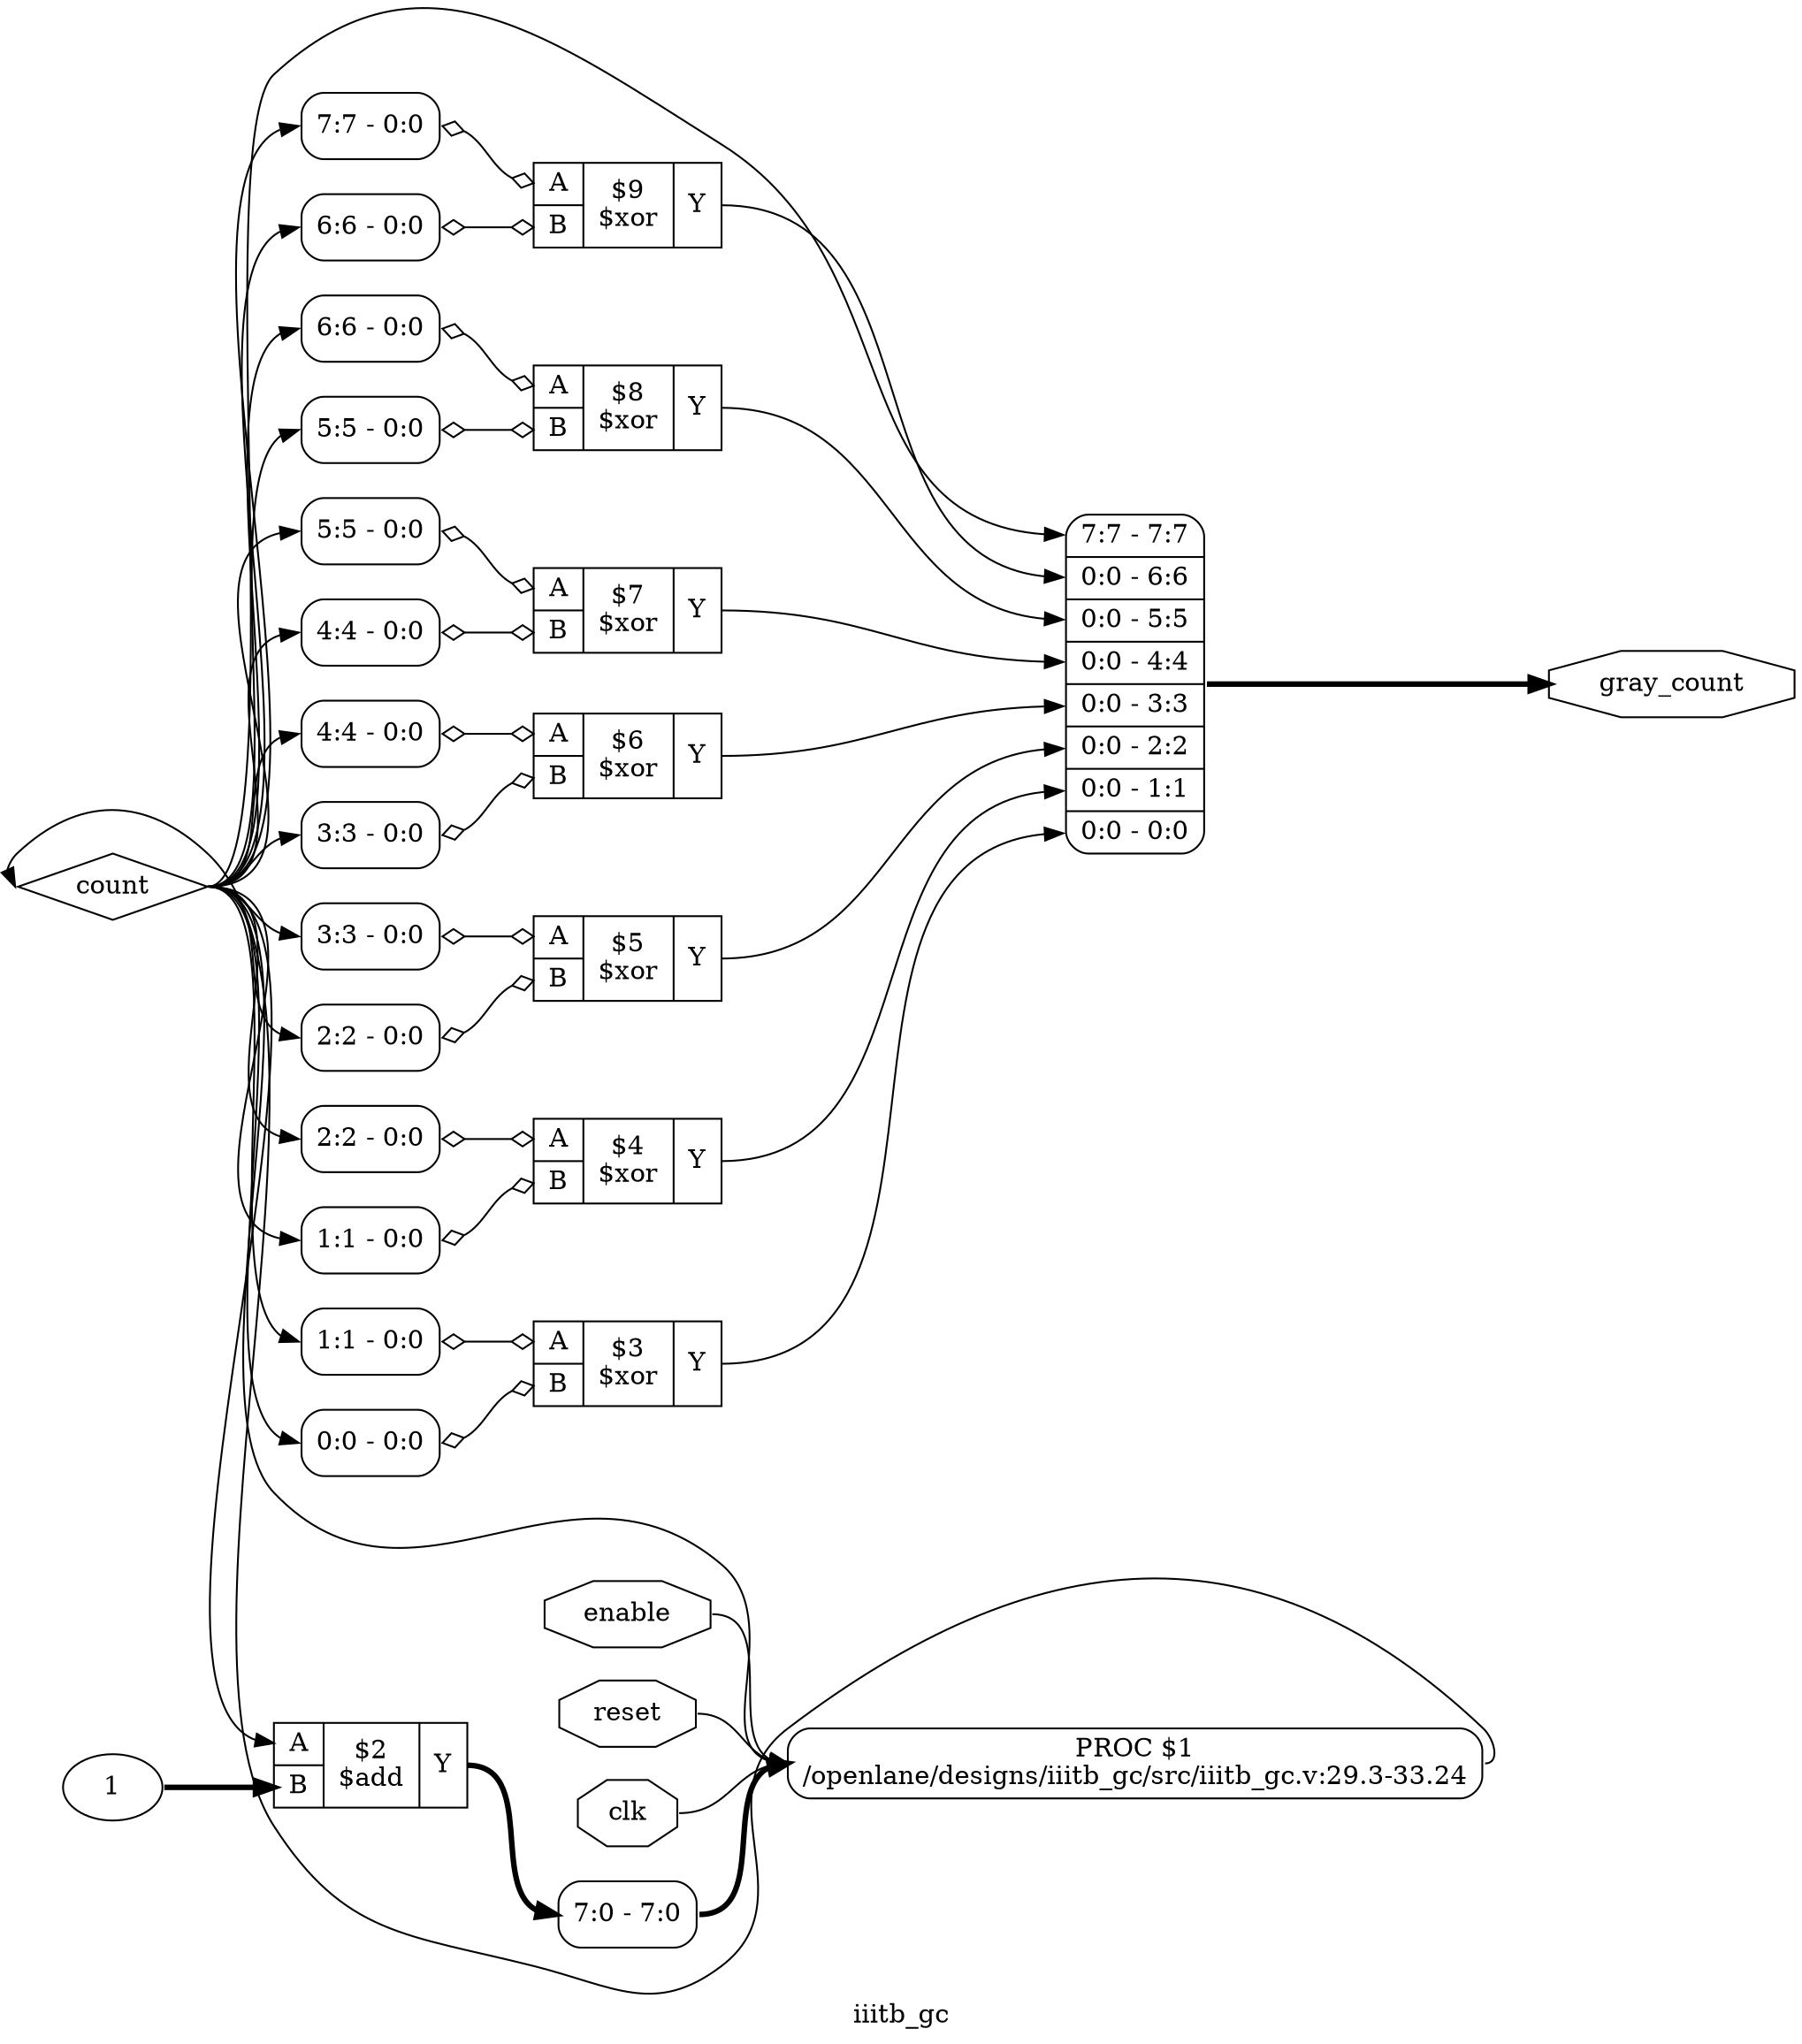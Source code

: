 digraph "iiitb_gc" {
label="iiitb_gc";
rankdir="LR";
remincross=true;
n10 [ shape=diamond, label="count", color="black", fontcolor="black" ];
n11 [ shape=octagon, label="gray_count", color="black", fontcolor="black" ];
n12 [ shape=octagon, label="enable", color="black", fontcolor="black" ];
n13 [ shape=octagon, label="reset", color="black", fontcolor="black" ];
n14 [ shape=octagon, label="clk", color="black", fontcolor="black" ];
c18 [ shape=record, label="{{<p15> A|<p16> B}|$9\n$xor|{<p17> Y}}" ];
x0 [ shape=record, style=rounded, label="<s0> 6:6 - 0:0 " ];
x0:e -> c18:p16:w [arrowhead=odiamond, arrowtail=odiamond, dir=both, color="black", label=""];
x1 [ shape=record, style=rounded, label="<s0> 7:7 - 0:0 " ];
x1:e -> c18:p15:w [arrowhead=odiamond, arrowtail=odiamond, dir=both, color="black", label=""];
c19 [ shape=record, label="{{<p15> A|<p16> B}|$8\n$xor|{<p17> Y}}" ];
x2 [ shape=record, style=rounded, label="<s0> 5:5 - 0:0 " ];
x2:e -> c19:p16:w [arrowhead=odiamond, arrowtail=odiamond, dir=both, color="black", label=""];
x3 [ shape=record, style=rounded, label="<s0> 6:6 - 0:0 " ];
x3:e -> c19:p15:w [arrowhead=odiamond, arrowtail=odiamond, dir=both, color="black", label=""];
c20 [ shape=record, label="{{<p15> A|<p16> B}|$7\n$xor|{<p17> Y}}" ];
x4 [ shape=record, style=rounded, label="<s0> 4:4 - 0:0 " ];
x4:e -> c20:p16:w [arrowhead=odiamond, arrowtail=odiamond, dir=both, color="black", label=""];
x5 [ shape=record, style=rounded, label="<s0> 5:5 - 0:0 " ];
x5:e -> c20:p15:w [arrowhead=odiamond, arrowtail=odiamond, dir=both, color="black", label=""];
c21 [ shape=record, label="{{<p15> A|<p16> B}|$6\n$xor|{<p17> Y}}" ];
x6 [ shape=record, style=rounded, label="<s0> 3:3 - 0:0 " ];
x6:e -> c21:p16:w [arrowhead=odiamond, arrowtail=odiamond, dir=both, color="black", label=""];
x7 [ shape=record, style=rounded, label="<s0> 4:4 - 0:0 " ];
x7:e -> c21:p15:w [arrowhead=odiamond, arrowtail=odiamond, dir=both, color="black", label=""];
c22 [ shape=record, label="{{<p15> A|<p16> B}|$5\n$xor|{<p17> Y}}" ];
x8 [ shape=record, style=rounded, label="<s0> 2:2 - 0:0 " ];
x8:e -> c22:p16:w [arrowhead=odiamond, arrowtail=odiamond, dir=both, color="black", label=""];
x9 [ shape=record, style=rounded, label="<s0> 3:3 - 0:0 " ];
x9:e -> c22:p15:w [arrowhead=odiamond, arrowtail=odiamond, dir=both, color="black", label=""];
c23 [ shape=record, label="{{<p15> A|<p16> B}|$4\n$xor|{<p17> Y}}" ];
x10 [ shape=record, style=rounded, label="<s0> 1:1 - 0:0 " ];
x10:e -> c23:p16:w [arrowhead=odiamond, arrowtail=odiamond, dir=both, color="black", label=""];
x11 [ shape=record, style=rounded, label="<s0> 2:2 - 0:0 " ];
x11:e -> c23:p15:w [arrowhead=odiamond, arrowtail=odiamond, dir=both, color="black", label=""];
c24 [ shape=record, label="{{<p15> A|<p16> B}|$3\n$xor|{<p17> Y}}" ];
x12 [ shape=record, style=rounded, label="<s0> 0:0 - 0:0 " ];
x12:e -> c24:p16:w [arrowhead=odiamond, arrowtail=odiamond, dir=both, color="black", label=""];
x13 [ shape=record, style=rounded, label="<s0> 1:1 - 0:0 " ];
x13:e -> c24:p15:w [arrowhead=odiamond, arrowtail=odiamond, dir=both, color="black", label=""];
v14 [ label="1" ];
c25 [ shape=record, label="{{<p15> A|<p16> B}|$2\n$add|{<p17> Y}}" ];
x16 [ shape=record, style=rounded, label="<s0> 7:0 - 7:0 " ];
p15 [shape=box, style=rounded, label="PROC $1\n/openlane/designs/iiitb_gc/src/iiitb_gc.v:29.3-33.24"];
x17 [ shape=record, style=rounded, label="<s7> 7:7 - 7:7 |<s6> 0:0 - 6:6 |<s5> 0:0 - 5:5 |<s4> 0:0 - 4:4 |<s3> 0:0 - 3:3 |<s2> 0:0 - 2:2 |<s1> 0:0 - 1:1 |<s0> 0:0 - 0:0 " ];
c18:p17:e -> x17:s6:w [color="black", label=""];
p15:e -> n10:w [color="black", label=""];
n10:e -> c25:p15:w [color="black", label=""];
n10:e -> p15:w [color="black", label=""];
n10:e -> x0:s0:w [color="black", label=""];
n10:e -> x10:s0:w [color="black", label=""];
n10:e -> x11:s0:w [color="black", label=""];
n10:e -> x12:s0:w [color="black", label=""];
n10:e -> x13:s0:w [color="black", label=""];
n10:e -> x17:s7:w [color="black", label=""];
n10:e -> x1:s0:w [color="black", label=""];
n10:e -> x2:s0:w [color="black", label=""];
n10:e -> x3:s0:w [color="black", label=""];
n10:e -> x4:s0:w [color="black", label=""];
n10:e -> x5:s0:w [color="black", label=""];
n10:e -> x6:s0:w [color="black", label=""];
n10:e -> x7:s0:w [color="black", label=""];
n10:e -> x8:s0:w [color="black", label=""];
n10:e -> x9:s0:w [color="black", label=""];
x17:e -> n11:w [color="black", style="setlinewidth(3)", label=""];
n12:e -> p15:w [color="black", label=""];
n13:e -> p15:w [color="black", label=""];
n14:e -> p15:w [color="black", label=""];
c19:p17:e -> x17:s5:w [color="black", label=""];
c20:p17:e -> x17:s4:w [color="black", label=""];
c21:p17:e -> x17:s3:w [color="black", label=""];
c22:p17:e -> x17:s2:w [color="black", label=""];
c23:p17:e -> x17:s1:w [color="black", label=""];
c24:p17:e -> x17:s0:w [color="black", label=""];
c25:p17:e -> x16:s0:w [color="black", style="setlinewidth(3)", label=""];
v14:e -> c25:p16:w [color="black", style="setlinewidth(3)", label=""];
x16:e -> p15:w [color="black", style="setlinewidth(3)", label=""];
}
